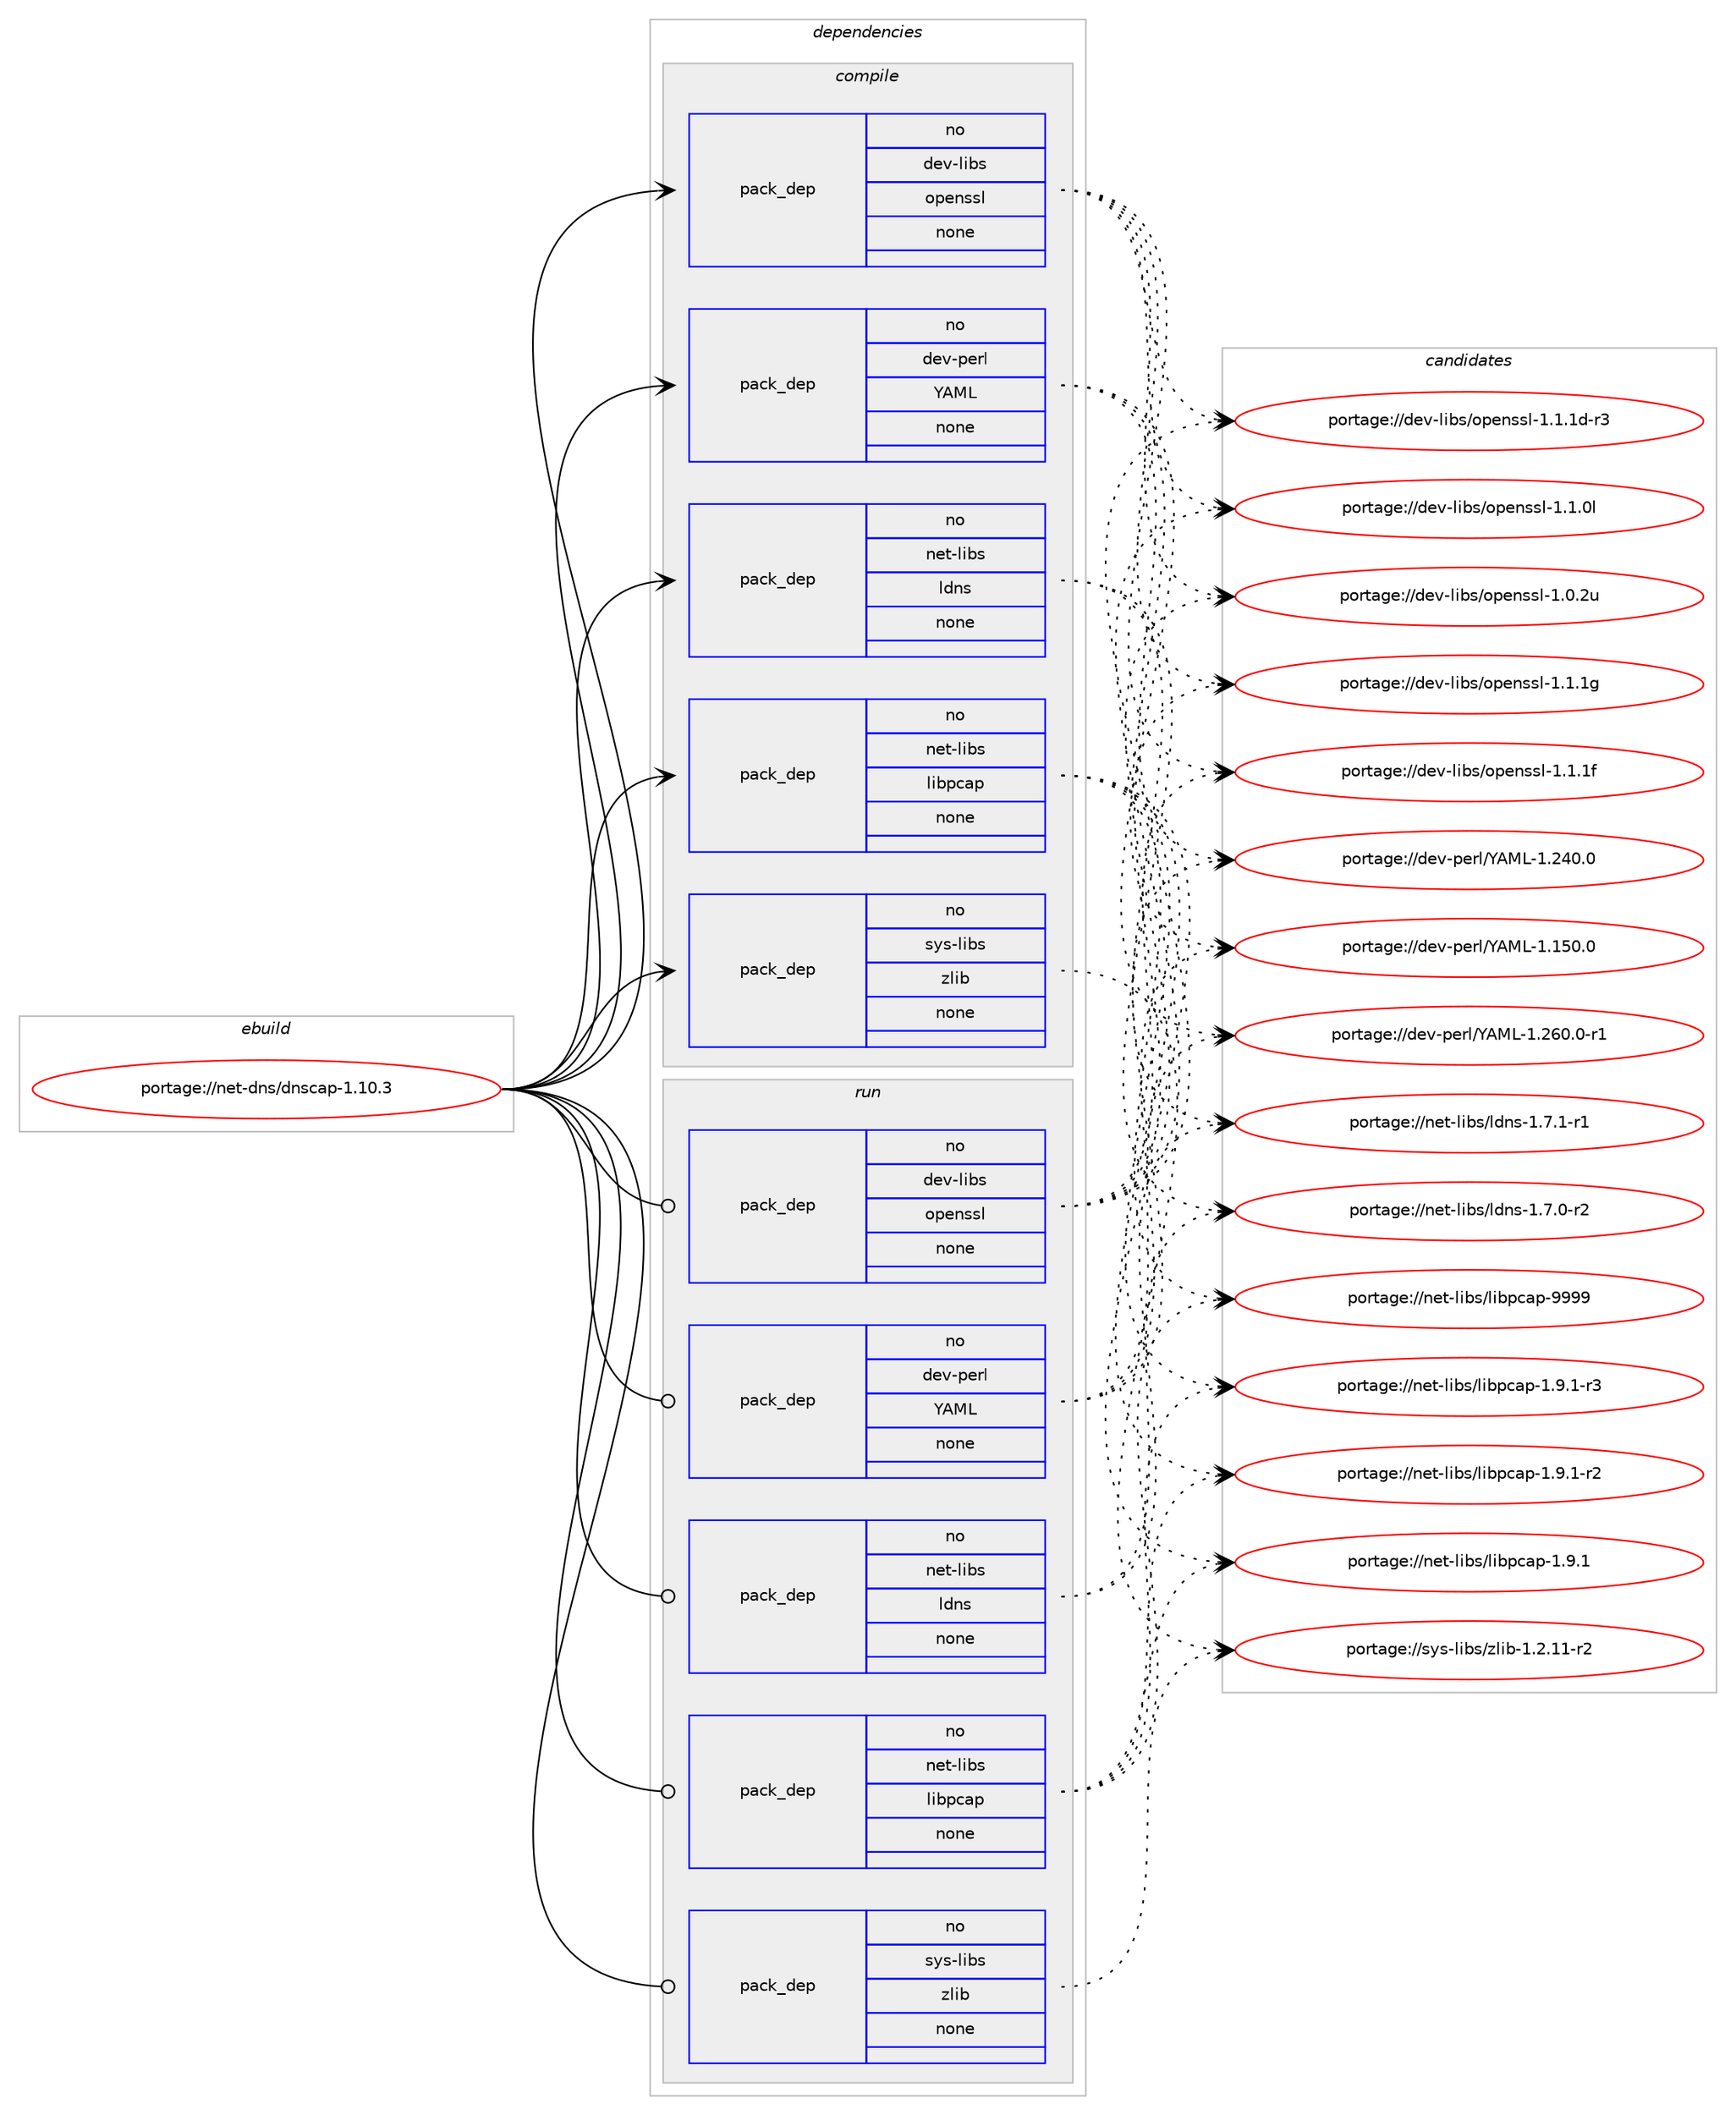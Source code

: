 digraph prolog {

# *************
# Graph options
# *************

newrank=true;
concentrate=true;
compound=true;
graph [rankdir=LR,fontname=Helvetica,fontsize=10,ranksep=1.5];#, ranksep=2.5, nodesep=0.2];
edge  [arrowhead=vee];
node  [fontname=Helvetica,fontsize=10];

# **********
# The ebuild
# **********

subgraph cluster_leftcol {
color=gray;
rank=same;
label=<<i>ebuild</i>>;
id [label="portage://net-dns/dnscap-1.10.3", color=red, width=4, href="../net-dns/dnscap-1.10.3.svg"];
}

# ****************
# The dependencies
# ****************

subgraph cluster_midcol {
color=gray;
label=<<i>dependencies</i>>;
subgraph cluster_compile {
fillcolor="#eeeeee";
style=filled;
label=<<i>compile</i>>;
subgraph pack9938 {
dependency12698 [label=<<TABLE BORDER="0" CELLBORDER="1" CELLSPACING="0" CELLPADDING="4" WIDTH="220"><TR><TD ROWSPAN="6" CELLPADDING="30">pack_dep</TD></TR><TR><TD WIDTH="110">no</TD></TR><TR><TD>dev-libs</TD></TR><TR><TD>openssl</TD></TR><TR><TD>none</TD></TR><TR><TD></TD></TR></TABLE>>, shape=none, color=blue];
}
id:e -> dependency12698:w [weight=20,style="solid",arrowhead="vee"];
subgraph pack9939 {
dependency12699 [label=<<TABLE BORDER="0" CELLBORDER="1" CELLSPACING="0" CELLPADDING="4" WIDTH="220"><TR><TD ROWSPAN="6" CELLPADDING="30">pack_dep</TD></TR><TR><TD WIDTH="110">no</TD></TR><TR><TD>dev-perl</TD></TR><TR><TD>YAML</TD></TR><TR><TD>none</TD></TR><TR><TD></TD></TR></TABLE>>, shape=none, color=blue];
}
id:e -> dependency12699:w [weight=20,style="solid",arrowhead="vee"];
subgraph pack9940 {
dependency12700 [label=<<TABLE BORDER="0" CELLBORDER="1" CELLSPACING="0" CELLPADDING="4" WIDTH="220"><TR><TD ROWSPAN="6" CELLPADDING="30">pack_dep</TD></TR><TR><TD WIDTH="110">no</TD></TR><TR><TD>net-libs</TD></TR><TR><TD>ldns</TD></TR><TR><TD>none</TD></TR><TR><TD></TD></TR></TABLE>>, shape=none, color=blue];
}
id:e -> dependency12700:w [weight=20,style="solid",arrowhead="vee"];
subgraph pack9941 {
dependency12701 [label=<<TABLE BORDER="0" CELLBORDER="1" CELLSPACING="0" CELLPADDING="4" WIDTH="220"><TR><TD ROWSPAN="6" CELLPADDING="30">pack_dep</TD></TR><TR><TD WIDTH="110">no</TD></TR><TR><TD>net-libs</TD></TR><TR><TD>libpcap</TD></TR><TR><TD>none</TD></TR><TR><TD></TD></TR></TABLE>>, shape=none, color=blue];
}
id:e -> dependency12701:w [weight=20,style="solid",arrowhead="vee"];
subgraph pack9942 {
dependency12702 [label=<<TABLE BORDER="0" CELLBORDER="1" CELLSPACING="0" CELLPADDING="4" WIDTH="220"><TR><TD ROWSPAN="6" CELLPADDING="30">pack_dep</TD></TR><TR><TD WIDTH="110">no</TD></TR><TR><TD>sys-libs</TD></TR><TR><TD>zlib</TD></TR><TR><TD>none</TD></TR><TR><TD></TD></TR></TABLE>>, shape=none, color=blue];
}
id:e -> dependency12702:w [weight=20,style="solid",arrowhead="vee"];
}
subgraph cluster_compileandrun {
fillcolor="#eeeeee";
style=filled;
label=<<i>compile and run</i>>;
}
subgraph cluster_run {
fillcolor="#eeeeee";
style=filled;
label=<<i>run</i>>;
subgraph pack9943 {
dependency12703 [label=<<TABLE BORDER="0" CELLBORDER="1" CELLSPACING="0" CELLPADDING="4" WIDTH="220"><TR><TD ROWSPAN="6" CELLPADDING="30">pack_dep</TD></TR><TR><TD WIDTH="110">no</TD></TR><TR><TD>dev-libs</TD></TR><TR><TD>openssl</TD></TR><TR><TD>none</TD></TR><TR><TD></TD></TR></TABLE>>, shape=none, color=blue];
}
id:e -> dependency12703:w [weight=20,style="solid",arrowhead="odot"];
subgraph pack9944 {
dependency12704 [label=<<TABLE BORDER="0" CELLBORDER="1" CELLSPACING="0" CELLPADDING="4" WIDTH="220"><TR><TD ROWSPAN="6" CELLPADDING="30">pack_dep</TD></TR><TR><TD WIDTH="110">no</TD></TR><TR><TD>dev-perl</TD></TR><TR><TD>YAML</TD></TR><TR><TD>none</TD></TR><TR><TD></TD></TR></TABLE>>, shape=none, color=blue];
}
id:e -> dependency12704:w [weight=20,style="solid",arrowhead="odot"];
subgraph pack9945 {
dependency12705 [label=<<TABLE BORDER="0" CELLBORDER="1" CELLSPACING="0" CELLPADDING="4" WIDTH="220"><TR><TD ROWSPAN="6" CELLPADDING="30">pack_dep</TD></TR><TR><TD WIDTH="110">no</TD></TR><TR><TD>net-libs</TD></TR><TR><TD>ldns</TD></TR><TR><TD>none</TD></TR><TR><TD></TD></TR></TABLE>>, shape=none, color=blue];
}
id:e -> dependency12705:w [weight=20,style="solid",arrowhead="odot"];
subgraph pack9946 {
dependency12706 [label=<<TABLE BORDER="0" CELLBORDER="1" CELLSPACING="0" CELLPADDING="4" WIDTH="220"><TR><TD ROWSPAN="6" CELLPADDING="30">pack_dep</TD></TR><TR><TD WIDTH="110">no</TD></TR><TR><TD>net-libs</TD></TR><TR><TD>libpcap</TD></TR><TR><TD>none</TD></TR><TR><TD></TD></TR></TABLE>>, shape=none, color=blue];
}
id:e -> dependency12706:w [weight=20,style="solid",arrowhead="odot"];
subgraph pack9947 {
dependency12707 [label=<<TABLE BORDER="0" CELLBORDER="1" CELLSPACING="0" CELLPADDING="4" WIDTH="220"><TR><TD ROWSPAN="6" CELLPADDING="30">pack_dep</TD></TR><TR><TD WIDTH="110">no</TD></TR><TR><TD>sys-libs</TD></TR><TR><TD>zlib</TD></TR><TR><TD>none</TD></TR><TR><TD></TD></TR></TABLE>>, shape=none, color=blue];
}
id:e -> dependency12707:w [weight=20,style="solid",arrowhead="odot"];
}
}

# **************
# The candidates
# **************

subgraph cluster_choices {
rank=same;
color=gray;
label=<<i>candidates</i>>;

subgraph choice9938 {
color=black;
nodesep=1;
choice100101118451081059811547111112101110115115108454946494649103 [label="portage://dev-libs/openssl-1.1.1g", color=red, width=4,href="../dev-libs/openssl-1.1.1g.svg"];
choice100101118451081059811547111112101110115115108454946494649102 [label="portage://dev-libs/openssl-1.1.1f", color=red, width=4,href="../dev-libs/openssl-1.1.1f.svg"];
choice1001011184510810598115471111121011101151151084549464946491004511451 [label="portage://dev-libs/openssl-1.1.1d-r3", color=red, width=4,href="../dev-libs/openssl-1.1.1d-r3.svg"];
choice100101118451081059811547111112101110115115108454946494648108 [label="portage://dev-libs/openssl-1.1.0l", color=red, width=4,href="../dev-libs/openssl-1.1.0l.svg"];
choice100101118451081059811547111112101110115115108454946484650117 [label="portage://dev-libs/openssl-1.0.2u", color=red, width=4,href="../dev-libs/openssl-1.0.2u.svg"];
dependency12698:e -> choice100101118451081059811547111112101110115115108454946494649103:w [style=dotted,weight="100"];
dependency12698:e -> choice100101118451081059811547111112101110115115108454946494649102:w [style=dotted,weight="100"];
dependency12698:e -> choice1001011184510810598115471111121011101151151084549464946491004511451:w [style=dotted,weight="100"];
dependency12698:e -> choice100101118451081059811547111112101110115115108454946494648108:w [style=dotted,weight="100"];
dependency12698:e -> choice100101118451081059811547111112101110115115108454946484650117:w [style=dotted,weight="100"];
}
subgraph choice9939 {
color=black;
nodesep=1;
choice10010111845112101114108478965777645494650544846484511449 [label="portage://dev-perl/YAML-1.260.0-r1", color=red, width=4,href="../dev-perl/YAML-1.260.0-r1.svg"];
choice1001011184511210111410847896577764549465052484648 [label="portage://dev-perl/YAML-1.240.0", color=red, width=4,href="../dev-perl/YAML-1.240.0.svg"];
choice1001011184511210111410847896577764549464953484648 [label="portage://dev-perl/YAML-1.150.0", color=red, width=4,href="../dev-perl/YAML-1.150.0.svg"];
dependency12699:e -> choice10010111845112101114108478965777645494650544846484511449:w [style=dotted,weight="100"];
dependency12699:e -> choice1001011184511210111410847896577764549465052484648:w [style=dotted,weight="100"];
dependency12699:e -> choice1001011184511210111410847896577764549464953484648:w [style=dotted,weight="100"];
}
subgraph choice9940 {
color=black;
nodesep=1;
choice1101011164510810598115471081001101154549465546494511449 [label="portage://net-libs/ldns-1.7.1-r1", color=red, width=4,href="../net-libs/ldns-1.7.1-r1.svg"];
choice1101011164510810598115471081001101154549465546484511450 [label="portage://net-libs/ldns-1.7.0-r2", color=red, width=4,href="../net-libs/ldns-1.7.0-r2.svg"];
dependency12700:e -> choice1101011164510810598115471081001101154549465546494511449:w [style=dotted,weight="100"];
dependency12700:e -> choice1101011164510810598115471081001101154549465546484511450:w [style=dotted,weight="100"];
}
subgraph choice9941 {
color=black;
nodesep=1;
choice1101011164510810598115471081059811299971124557575757 [label="portage://net-libs/libpcap-9999", color=red, width=4,href="../net-libs/libpcap-9999.svg"];
choice1101011164510810598115471081059811299971124549465746494511451 [label="portage://net-libs/libpcap-1.9.1-r3", color=red, width=4,href="../net-libs/libpcap-1.9.1-r3.svg"];
choice1101011164510810598115471081059811299971124549465746494511450 [label="portage://net-libs/libpcap-1.9.1-r2", color=red, width=4,href="../net-libs/libpcap-1.9.1-r2.svg"];
choice110101116451081059811547108105981129997112454946574649 [label="portage://net-libs/libpcap-1.9.1", color=red, width=4,href="../net-libs/libpcap-1.9.1.svg"];
dependency12701:e -> choice1101011164510810598115471081059811299971124557575757:w [style=dotted,weight="100"];
dependency12701:e -> choice1101011164510810598115471081059811299971124549465746494511451:w [style=dotted,weight="100"];
dependency12701:e -> choice1101011164510810598115471081059811299971124549465746494511450:w [style=dotted,weight="100"];
dependency12701:e -> choice110101116451081059811547108105981129997112454946574649:w [style=dotted,weight="100"];
}
subgraph choice9942 {
color=black;
nodesep=1;
choice11512111545108105981154712210810598454946504649494511450 [label="portage://sys-libs/zlib-1.2.11-r2", color=red, width=4,href="../sys-libs/zlib-1.2.11-r2.svg"];
dependency12702:e -> choice11512111545108105981154712210810598454946504649494511450:w [style=dotted,weight="100"];
}
subgraph choice9943 {
color=black;
nodesep=1;
choice100101118451081059811547111112101110115115108454946494649103 [label="portage://dev-libs/openssl-1.1.1g", color=red, width=4,href="../dev-libs/openssl-1.1.1g.svg"];
choice100101118451081059811547111112101110115115108454946494649102 [label="portage://dev-libs/openssl-1.1.1f", color=red, width=4,href="../dev-libs/openssl-1.1.1f.svg"];
choice1001011184510810598115471111121011101151151084549464946491004511451 [label="portage://dev-libs/openssl-1.1.1d-r3", color=red, width=4,href="../dev-libs/openssl-1.1.1d-r3.svg"];
choice100101118451081059811547111112101110115115108454946494648108 [label="portage://dev-libs/openssl-1.1.0l", color=red, width=4,href="../dev-libs/openssl-1.1.0l.svg"];
choice100101118451081059811547111112101110115115108454946484650117 [label="portage://dev-libs/openssl-1.0.2u", color=red, width=4,href="../dev-libs/openssl-1.0.2u.svg"];
dependency12703:e -> choice100101118451081059811547111112101110115115108454946494649103:w [style=dotted,weight="100"];
dependency12703:e -> choice100101118451081059811547111112101110115115108454946494649102:w [style=dotted,weight="100"];
dependency12703:e -> choice1001011184510810598115471111121011101151151084549464946491004511451:w [style=dotted,weight="100"];
dependency12703:e -> choice100101118451081059811547111112101110115115108454946494648108:w [style=dotted,weight="100"];
dependency12703:e -> choice100101118451081059811547111112101110115115108454946484650117:w [style=dotted,weight="100"];
}
subgraph choice9944 {
color=black;
nodesep=1;
choice10010111845112101114108478965777645494650544846484511449 [label="portage://dev-perl/YAML-1.260.0-r1", color=red, width=4,href="../dev-perl/YAML-1.260.0-r1.svg"];
choice1001011184511210111410847896577764549465052484648 [label="portage://dev-perl/YAML-1.240.0", color=red, width=4,href="../dev-perl/YAML-1.240.0.svg"];
choice1001011184511210111410847896577764549464953484648 [label="portage://dev-perl/YAML-1.150.0", color=red, width=4,href="../dev-perl/YAML-1.150.0.svg"];
dependency12704:e -> choice10010111845112101114108478965777645494650544846484511449:w [style=dotted,weight="100"];
dependency12704:e -> choice1001011184511210111410847896577764549465052484648:w [style=dotted,weight="100"];
dependency12704:e -> choice1001011184511210111410847896577764549464953484648:w [style=dotted,weight="100"];
}
subgraph choice9945 {
color=black;
nodesep=1;
choice1101011164510810598115471081001101154549465546494511449 [label="portage://net-libs/ldns-1.7.1-r1", color=red, width=4,href="../net-libs/ldns-1.7.1-r1.svg"];
choice1101011164510810598115471081001101154549465546484511450 [label="portage://net-libs/ldns-1.7.0-r2", color=red, width=4,href="../net-libs/ldns-1.7.0-r2.svg"];
dependency12705:e -> choice1101011164510810598115471081001101154549465546494511449:w [style=dotted,weight="100"];
dependency12705:e -> choice1101011164510810598115471081001101154549465546484511450:w [style=dotted,weight="100"];
}
subgraph choice9946 {
color=black;
nodesep=1;
choice1101011164510810598115471081059811299971124557575757 [label="portage://net-libs/libpcap-9999", color=red, width=4,href="../net-libs/libpcap-9999.svg"];
choice1101011164510810598115471081059811299971124549465746494511451 [label="portage://net-libs/libpcap-1.9.1-r3", color=red, width=4,href="../net-libs/libpcap-1.9.1-r3.svg"];
choice1101011164510810598115471081059811299971124549465746494511450 [label="portage://net-libs/libpcap-1.9.1-r2", color=red, width=4,href="../net-libs/libpcap-1.9.1-r2.svg"];
choice110101116451081059811547108105981129997112454946574649 [label="portage://net-libs/libpcap-1.9.1", color=red, width=4,href="../net-libs/libpcap-1.9.1.svg"];
dependency12706:e -> choice1101011164510810598115471081059811299971124557575757:w [style=dotted,weight="100"];
dependency12706:e -> choice1101011164510810598115471081059811299971124549465746494511451:w [style=dotted,weight="100"];
dependency12706:e -> choice1101011164510810598115471081059811299971124549465746494511450:w [style=dotted,weight="100"];
dependency12706:e -> choice110101116451081059811547108105981129997112454946574649:w [style=dotted,weight="100"];
}
subgraph choice9947 {
color=black;
nodesep=1;
choice11512111545108105981154712210810598454946504649494511450 [label="portage://sys-libs/zlib-1.2.11-r2", color=red, width=4,href="../sys-libs/zlib-1.2.11-r2.svg"];
dependency12707:e -> choice11512111545108105981154712210810598454946504649494511450:w [style=dotted,weight="100"];
}
}

}
